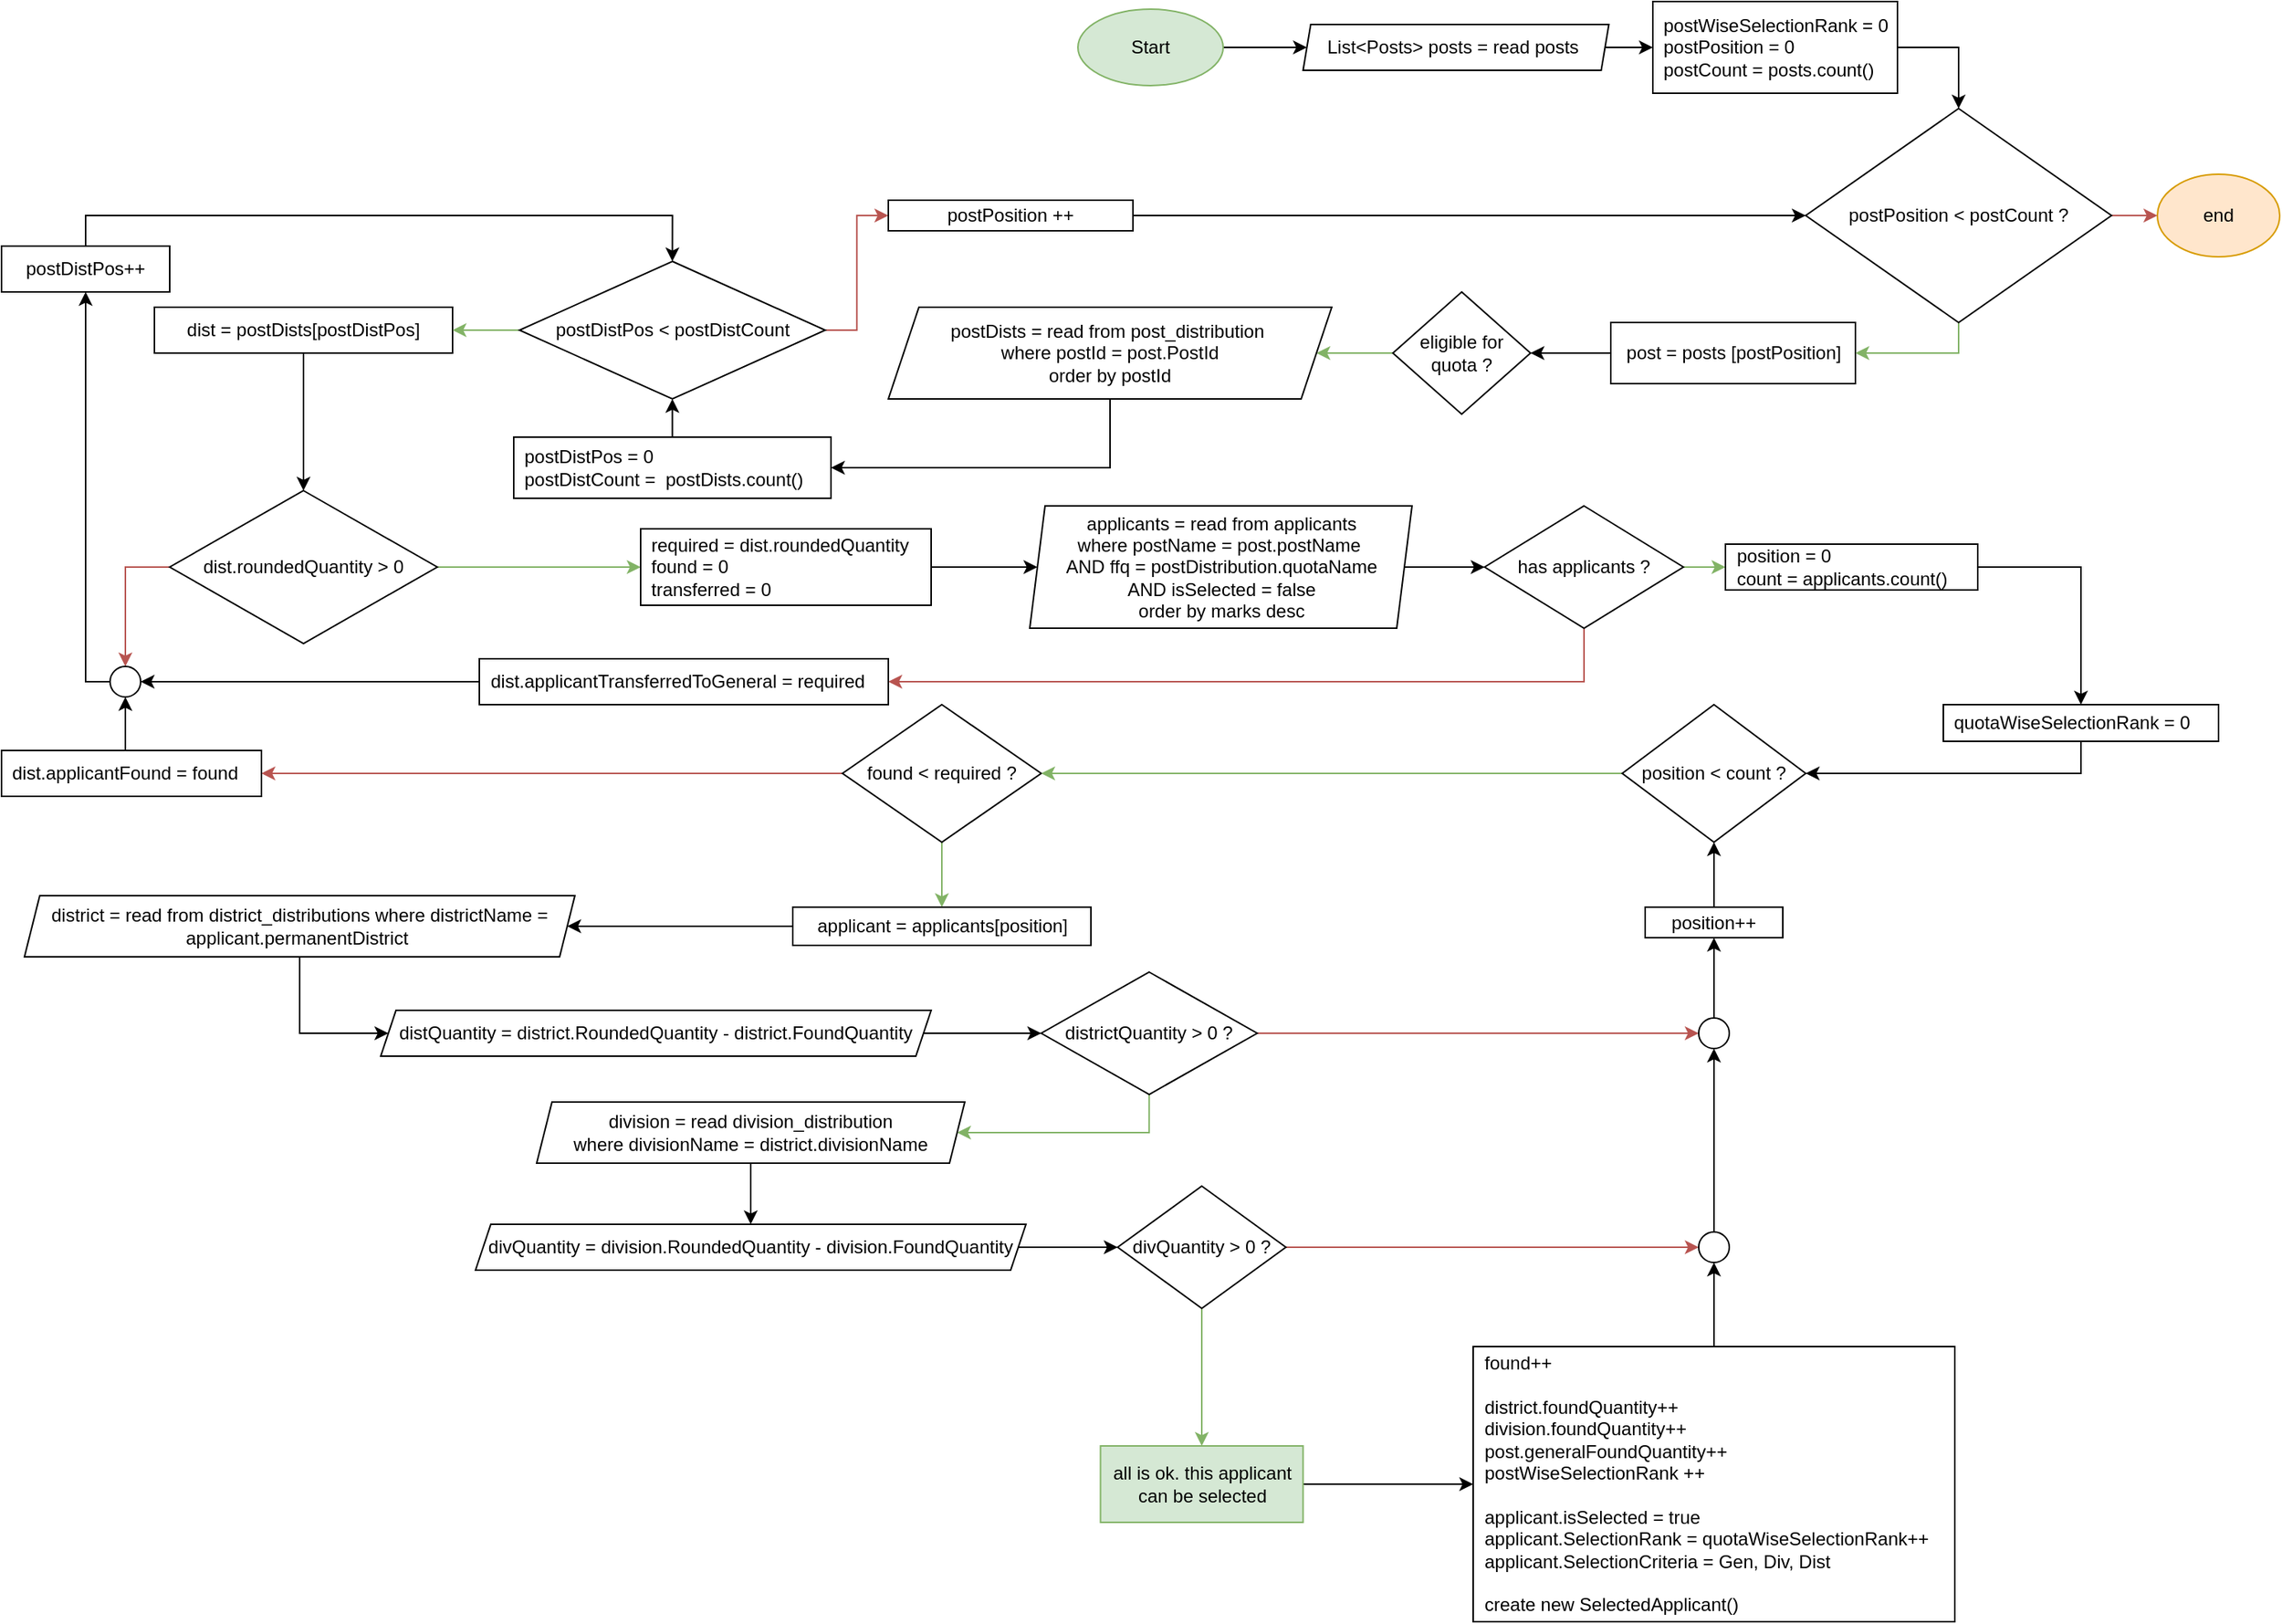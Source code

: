 <mxfile version="13.9.9" type="device"><diagram id="9UJMBM8zTuY1LgtH3UNk" name="Page-1"><mxGraphModel dx="2724" dy="1966" grid="1" gridSize="10" guides="1" tooltips="1" connect="1" arrows="1" fold="1" page="1" pageScale="1" pageWidth="850" pageHeight="1100" math="0" shadow="0"><root><mxCell id="0"/><mxCell id="1" parent="0"/><mxCell id="FHTp7uC5jlHnjgan6pRd-61" style="edgeStyle=orthogonalEdgeStyle;rounded=0;orthogonalLoop=1;jettySize=auto;html=1;exitX=1;exitY=0.5;exitDx=0;exitDy=0;" edge="1" parent="1" source="FHTp7uC5jlHnjgan6pRd-1" target="FHTp7uC5jlHnjgan6pRd-2"><mxGeometry relative="1" as="geometry"/></mxCell><mxCell id="FHTp7uC5jlHnjgan6pRd-1" value="Start" style="ellipse;whiteSpace=wrap;html=1;fillColor=#d5e8d4;strokeColor=#82b366;" vertex="1" parent="1"><mxGeometry x="-96" y="-395" width="95" height="50" as="geometry"/></mxCell><mxCell id="FHTp7uC5jlHnjgan6pRd-147" style="edgeStyle=orthogonalEdgeStyle;rounded=0;orthogonalLoop=1;jettySize=auto;html=1;exitX=1;exitY=0.5;exitDx=0;exitDy=0;entryX=0;entryY=0.5;entryDx=0;entryDy=0;" edge="1" parent="1" source="FHTp7uC5jlHnjgan6pRd-2" target="FHTp7uC5jlHnjgan6pRd-98"><mxGeometry relative="1" as="geometry"/></mxCell><mxCell id="FHTp7uC5jlHnjgan6pRd-2" value="List&amp;lt;Posts&amp;gt; posts = read posts&amp;nbsp;" style="shape=parallelogram;perimeter=parallelogramPerimeter;whiteSpace=wrap;html=1;fixedSize=1;size=5;" vertex="1" parent="1"><mxGeometry x="51.25" y="-385" width="200" height="30" as="geometry"/></mxCell><mxCell id="FHTp7uC5jlHnjgan6pRd-149" style="edgeStyle=orthogonalEdgeStyle;rounded=0;orthogonalLoop=1;jettySize=auto;html=1;entryX=1;entryY=0.5;entryDx=0;entryDy=0;fillColor=#d5e8d4;strokeColor=#82b366;" edge="1" parent="1" source="FHTp7uC5jlHnjgan6pRd-3" target="FHTp7uC5jlHnjgan6pRd-59"><mxGeometry relative="1" as="geometry"/></mxCell><mxCell id="FHTp7uC5jlHnjgan6pRd-3" value="eligible for quota ?" style="rhombus;whiteSpace=wrap;html=1;" vertex="1" parent="1"><mxGeometry x="110" y="-210" width="90" height="80" as="geometry"/></mxCell><mxCell id="FHTp7uC5jlHnjgan6pRd-16" value="applicant = applicants[position]" style="rounded=0;whiteSpace=wrap;html=1;" vertex="1" parent="1"><mxGeometry x="-282.5" y="192.5" width="195" height="25" as="geometry"/></mxCell><mxCell id="FHTp7uC5jlHnjgan6pRd-160" style="edgeStyle=orthogonalEdgeStyle;rounded=0;orthogonalLoop=1;jettySize=auto;html=1;exitX=0.5;exitY=1;exitDx=0;exitDy=0;entryX=0;entryY=0.5;entryDx=0;entryDy=0;" edge="1" parent="1" source="FHTp7uC5jlHnjgan6pRd-22" target="FHTp7uC5jlHnjgan6pRd-24"><mxGeometry relative="1" as="geometry"><Array as="points"><mxPoint x="-605" y="275"/></Array></mxGeometry></mxCell><mxCell id="FHTp7uC5jlHnjgan6pRd-22" value="district = read from district_distributions where districtName = applicant.permanentDistrict&amp;nbsp;" style="shape=parallelogram;perimeter=parallelogramPerimeter;whiteSpace=wrap;html=1;fixedSize=1;size=10;" vertex="1" parent="1"><mxGeometry x="-785" y="185" width="360" height="40" as="geometry"/></mxCell><mxCell id="FHTp7uC5jlHnjgan6pRd-27" style="edgeStyle=orthogonalEdgeStyle;rounded=0;orthogonalLoop=1;jettySize=auto;html=1;exitX=1;exitY=0.5;exitDx=0;exitDy=0;entryX=0;entryY=0.5;entryDx=0;entryDy=0;" edge="1" parent="1" source="FHTp7uC5jlHnjgan6pRd-24" target="FHTp7uC5jlHnjgan6pRd-26"><mxGeometry relative="1" as="geometry"/></mxCell><mxCell id="FHTp7uC5jlHnjgan6pRd-24" value="distQuantity = district.RoundedQuantity - district.FoundQuantity" style="shape=parallelogram;perimeter=parallelogramPerimeter;whiteSpace=wrap;html=1;fixedSize=1;size=10;" vertex="1" parent="1"><mxGeometry x="-552" y="260" width="360" height="30" as="geometry"/></mxCell><mxCell id="FHTp7uC5jlHnjgan6pRd-48" style="edgeStyle=orthogonalEdgeStyle;rounded=0;orthogonalLoop=1;jettySize=auto;html=1;entryX=0;entryY=0.5;entryDx=0;entryDy=0;fillColor=#f8cecc;strokeColor=#b85450;exitX=1;exitY=0.5;exitDx=0;exitDy=0;" edge="1" parent="1" source="FHTp7uC5jlHnjgan6pRd-26" target="FHTp7uC5jlHnjgan6pRd-46"><mxGeometry relative="1" as="geometry"><mxPoint x="-10" y="1060" as="sourcePoint"/></mxGeometry></mxCell><mxCell id="FHTp7uC5jlHnjgan6pRd-153" style="edgeStyle=orthogonalEdgeStyle;rounded=0;orthogonalLoop=1;jettySize=auto;html=1;entryX=1;entryY=0.5;entryDx=0;entryDy=0;exitX=0.5;exitY=1;exitDx=0;exitDy=0;fillColor=#d5e8d4;strokeColor=#82b366;" edge="1" parent="1" source="FHTp7uC5jlHnjgan6pRd-26" target="FHTp7uC5jlHnjgan6pRd-28"><mxGeometry relative="1" as="geometry"><Array as="points"><mxPoint x="-49" y="340"/></Array></mxGeometry></mxCell><mxCell id="FHTp7uC5jlHnjgan6pRd-26" value="districtQuantity &amp;gt; 0 ?" style="rhombus;whiteSpace=wrap;html=1;" vertex="1" parent="1"><mxGeometry x="-120" y="235" width="141.25" height="80" as="geometry"/></mxCell><mxCell id="FHTp7uC5jlHnjgan6pRd-32" style="edgeStyle=orthogonalEdgeStyle;rounded=0;orthogonalLoop=1;jettySize=auto;html=1;exitX=0.5;exitY=1;exitDx=0;exitDy=0;entryX=0.5;entryY=0;entryDx=0;entryDy=0;" edge="1" parent="1" source="FHTp7uC5jlHnjgan6pRd-28" target="FHTp7uC5jlHnjgan6pRd-30"><mxGeometry relative="1" as="geometry"/></mxCell><mxCell id="FHTp7uC5jlHnjgan6pRd-28" value="division = read division_distribution &lt;br&gt;where divisionName = district.divisionName" style="shape=parallelogram;perimeter=parallelogramPerimeter;whiteSpace=wrap;html=1;fixedSize=1;size=10;" vertex="1" parent="1"><mxGeometry x="-450" y="320" width="280" height="40" as="geometry"/></mxCell><mxCell id="FHTp7uC5jlHnjgan6pRd-33" style="edgeStyle=orthogonalEdgeStyle;rounded=0;orthogonalLoop=1;jettySize=auto;html=1;exitX=1;exitY=0.5;exitDx=0;exitDy=0;" edge="1" parent="1" source="FHTp7uC5jlHnjgan6pRd-30" target="FHTp7uC5jlHnjgan6pRd-31"><mxGeometry relative="1" as="geometry"/></mxCell><mxCell id="FHTp7uC5jlHnjgan6pRd-30" value="divQuantity = division.RoundedQuantity - division.FoundQuantity" style="shape=parallelogram;perimeter=parallelogramPerimeter;whiteSpace=wrap;html=1;fixedSize=1;size=10;" vertex="1" parent="1"><mxGeometry x="-490" y="400" width="360" height="30" as="geometry"/></mxCell><mxCell id="FHTp7uC5jlHnjgan6pRd-35" style="edgeStyle=orthogonalEdgeStyle;rounded=0;orthogonalLoop=1;jettySize=auto;html=1;exitX=0.5;exitY=1;exitDx=0;exitDy=0;entryX=0.5;entryY=0;entryDx=0;entryDy=0;fillColor=#d5e8d4;strokeColor=#82b366;" edge="1" parent="1" source="FHTp7uC5jlHnjgan6pRd-31" target="FHTp7uC5jlHnjgan6pRd-40"><mxGeometry relative="1" as="geometry"/></mxCell><mxCell id="FHTp7uC5jlHnjgan6pRd-45" style="edgeStyle=orthogonalEdgeStyle;rounded=0;orthogonalLoop=1;jettySize=auto;html=1;exitX=1;exitY=0.5;exitDx=0;exitDy=0;entryX=0;entryY=0.5;entryDx=0;entryDy=0;fillColor=#f8cecc;strokeColor=#b85450;" edge="1" parent="1" source="FHTp7uC5jlHnjgan6pRd-31" target="FHTp7uC5jlHnjgan6pRd-42"><mxGeometry relative="1" as="geometry"/></mxCell><mxCell id="FHTp7uC5jlHnjgan6pRd-31" value="divQuantity &amp;gt; 0 ?" style="rhombus;whiteSpace=wrap;html=1;" vertex="1" parent="1"><mxGeometry x="-70" y="375" width="110" height="80" as="geometry"/></mxCell><mxCell id="FHTp7uC5jlHnjgan6pRd-44" style="edgeStyle=orthogonalEdgeStyle;rounded=0;orthogonalLoop=1;jettySize=auto;html=1;entryX=0.5;entryY=1;entryDx=0;entryDy=0;exitX=0.5;exitY=0;exitDx=0;exitDy=0;" edge="1" parent="1" source="FHTp7uC5jlHnjgan6pRd-34" target="FHTp7uC5jlHnjgan6pRd-42"><mxGeometry relative="1" as="geometry"><mxPoint x="-441" y="1596.5" as="sourcePoint"/></mxGeometry></mxCell><mxCell id="FHTp7uC5jlHnjgan6pRd-34" value="found++&lt;br&gt;&lt;br&gt;district.foundQuantity++&lt;br&gt;division.foundQuantity++&lt;br&gt;post.generalFoundQuantity++&lt;br&gt;&lt;span style=&quot;text-align: center&quot;&gt;postWiseSelectionRank ++&lt;br&gt;&lt;/span&gt;&lt;br&gt;applicant.isSelected = true&lt;br&gt;applicant.SelectionRank = quotaWiseSelectionRank++&lt;br&gt;applicant.SelectionCriteria = Gen, Div, Dist&lt;br&gt;&lt;br&gt;create new SelectedApplicant()" style="rounded=0;whiteSpace=wrap;html=1;align=left;spacingLeft=5;spacingTop=4;spacingBottom=5;" vertex="1" parent="1"><mxGeometry x="162.5" y="480" width="315" height="180" as="geometry"/></mxCell><mxCell id="FHTp7uC5jlHnjgan6pRd-55" style="edgeStyle=orthogonalEdgeStyle;rounded=0;orthogonalLoop=1;jettySize=auto;html=1;exitX=0.5;exitY=1;exitDx=0;exitDy=0;entryX=1;entryY=0.5;entryDx=0;entryDy=0;" edge="1" parent="1" source="FHTp7uC5jlHnjgan6pRd-37" target="FHTp7uC5jlHnjgan6pRd-130"><mxGeometry relative="1" as="geometry"/></mxCell><mxCell id="FHTp7uC5jlHnjgan6pRd-37" value="quotaWiseSelectionRank = 0" style="rounded=0;whiteSpace=wrap;html=1;align=left;spacingLeft=5;" vertex="1" parent="1"><mxGeometry x="470" y="60" width="180" height="24" as="geometry"/></mxCell><mxCell id="FHTp7uC5jlHnjgan6pRd-41" style="edgeStyle=orthogonalEdgeStyle;rounded=0;orthogonalLoop=1;jettySize=auto;html=1;exitX=1;exitY=0.5;exitDx=0;exitDy=0;entryX=0;entryY=0.5;entryDx=0;entryDy=0;" edge="1" parent="1" source="FHTp7uC5jlHnjgan6pRd-40" target="FHTp7uC5jlHnjgan6pRd-34"><mxGeometry relative="1" as="geometry"><mxPoint x="-316" y="1596.286" as="targetPoint"/></mxGeometry></mxCell><mxCell id="FHTp7uC5jlHnjgan6pRd-40" value="all is ok. this applicant can be selected" style="rounded=0;whiteSpace=wrap;html=1;align=center;fillColor=#d5e8d4;strokeColor=#82b366;" vertex="1" parent="1"><mxGeometry x="-81.25" y="545" width="132.5" height="50" as="geometry"/></mxCell><mxCell id="FHTp7uC5jlHnjgan6pRd-43" style="edgeStyle=orthogonalEdgeStyle;rounded=0;orthogonalLoop=1;jettySize=auto;html=1;exitX=0.5;exitY=0;exitDx=0;exitDy=0;entryX=0.5;entryY=1;entryDx=0;entryDy=0;" edge="1" parent="1" source="FHTp7uC5jlHnjgan6pRd-46" target="FHTp7uC5jlHnjgan6pRd-50"><mxGeometry relative="1" as="geometry"><mxPoint x="-441" y="1096" as="targetPoint"/></mxGeometry></mxCell><mxCell id="FHTp7uC5jlHnjgan6pRd-42" value="" style="ellipse;whiteSpace=wrap;html=1;aspect=fixed;align=center;" vertex="1" parent="1"><mxGeometry x="310" y="405" width="20" height="20" as="geometry"/></mxCell><mxCell id="FHTp7uC5jlHnjgan6pRd-46" value="" style="ellipse;whiteSpace=wrap;html=1;aspect=fixed;align=center;" vertex="1" parent="1"><mxGeometry x="310" y="265" width="20" height="20" as="geometry"/></mxCell><mxCell id="FHTp7uC5jlHnjgan6pRd-47" style="edgeStyle=orthogonalEdgeStyle;rounded=0;orthogonalLoop=1;jettySize=auto;html=1;exitX=0.5;exitY=0;exitDx=0;exitDy=0;entryX=0.5;entryY=1;entryDx=0;entryDy=0;" edge="1" parent="1" source="FHTp7uC5jlHnjgan6pRd-42" target="FHTp7uC5jlHnjgan6pRd-46"><mxGeometry relative="1" as="geometry"><mxPoint x="-421" y="1450" as="sourcePoint"/><mxPoint x="-211" y="920.0" as="targetPoint"/></mxGeometry></mxCell><mxCell id="FHTp7uC5jlHnjgan6pRd-51" style="edgeStyle=orthogonalEdgeStyle;rounded=0;orthogonalLoop=1;jettySize=auto;html=1;exitX=0;exitY=0.5;exitDx=0;exitDy=0;entryX=1;entryY=0.5;entryDx=0;entryDy=0;" edge="1" parent="1" source="FHTp7uC5jlHnjgan6pRd-16" target="FHTp7uC5jlHnjgan6pRd-22"><mxGeometry relative="1" as="geometry"><mxPoint x="-180" y="740" as="sourcePoint"/><mxPoint x="-40" y="800" as="targetPoint"/></mxGeometry></mxCell><mxCell id="FHTp7uC5jlHnjgan6pRd-133" style="edgeStyle=orthogonalEdgeStyle;rounded=0;orthogonalLoop=1;jettySize=auto;html=1;entryX=0.5;entryY=1;entryDx=0;entryDy=0;exitX=0.5;exitY=0;exitDx=0;exitDy=0;" edge="1" parent="1" source="FHTp7uC5jlHnjgan6pRd-50" target="FHTp7uC5jlHnjgan6pRd-130"><mxGeometry relative="1" as="geometry"/></mxCell><mxCell id="FHTp7uC5jlHnjgan6pRd-50" value="position++" style="rounded=0;whiteSpace=wrap;html=1;" vertex="1" parent="1"><mxGeometry x="275" y="192.5" width="90" height="20" as="geometry"/></mxCell><mxCell id="FHTp7uC5jlHnjgan6pRd-156" style="edgeStyle=orthogonalEdgeStyle;rounded=0;orthogonalLoop=1;jettySize=auto;html=1;entryX=1;entryY=0.5;entryDx=0;entryDy=0;exitX=0.5;exitY=1;exitDx=0;exitDy=0;" edge="1" parent="1" source="FHTp7uC5jlHnjgan6pRd-59" target="FHTp7uC5jlHnjgan6pRd-154"><mxGeometry relative="1" as="geometry"/></mxCell><mxCell id="FHTp7uC5jlHnjgan6pRd-59" value="postDists = read from post_distribution&amp;nbsp;&lt;br&gt;where postId = post.PostId&lt;br&gt;order by postId" style="shape=parallelogram;perimeter=parallelogramPerimeter;whiteSpace=wrap;html=1;fixedSize=1;align=center;" vertex="1" parent="1"><mxGeometry x="-220" y="-200" width="290" height="60" as="geometry"/></mxCell><mxCell id="FHTp7uC5jlHnjgan6pRd-148" style="edgeStyle=orthogonalEdgeStyle;rounded=0;orthogonalLoop=1;jettySize=auto;html=1;exitX=1;exitY=0.5;exitDx=0;exitDy=0;entryX=0;entryY=0.5;entryDx=0;entryDy=0;fillColor=#f8cecc;strokeColor=#b85450;" edge="1" parent="1" source="FHTp7uC5jlHnjgan6pRd-155" target="FHTp7uC5jlHnjgan6pRd-109"><mxGeometry relative="1" as="geometry"><mxPoint x="-332.5" y="-220" as="sourcePoint"/></mxGeometry></mxCell><mxCell id="FHTp7uC5jlHnjgan6pRd-69" value="dist = postDists[postDistPos]" style="rounded=0;whiteSpace=wrap;html=1;align=center;" vertex="1" parent="1"><mxGeometry x="-700" y="-200" width="195" height="30" as="geometry"/></mxCell><mxCell id="FHTp7uC5jlHnjgan6pRd-141" style="edgeStyle=orthogonalEdgeStyle;rounded=0;orthogonalLoop=1;jettySize=auto;html=1;exitX=1;exitY=0.5;exitDx=0;exitDy=0;entryX=0;entryY=0.5;entryDx=0;entryDy=0;" edge="1" parent="1" source="FHTp7uC5jlHnjgan6pRd-71" target="FHTp7uC5jlHnjgan6pRd-73"><mxGeometry relative="1" as="geometry"/></mxCell><mxCell id="FHTp7uC5jlHnjgan6pRd-71" value="applicants = read from applicants &lt;br&gt;where postName = post.postName&amp;nbsp;&lt;br&gt;AND ffq = postDistribution.quotaName&lt;br&gt;AND isSelected = false&lt;br&gt;order by marks desc" style="shape=parallelogram;perimeter=parallelogramPerimeter;whiteSpace=wrap;html=1;fixedSize=1;size=10;" vertex="1" parent="1"><mxGeometry x="-127.5" y="-70" width="250" height="80" as="geometry"/></mxCell><mxCell id="FHTp7uC5jlHnjgan6pRd-76" style="edgeStyle=orthogonalEdgeStyle;rounded=0;orthogonalLoop=1;jettySize=auto;html=1;exitX=1;exitY=0.5;exitDx=0;exitDy=0;entryX=0;entryY=0.5;entryDx=0;entryDy=0;fillColor=#d5e8d4;strokeColor=#82b366;" edge="1" parent="1" source="FHTp7uC5jlHnjgan6pRd-73" target="FHTp7uC5jlHnjgan6pRd-91"><mxGeometry relative="1" as="geometry"><mxPoint x="-255" y="368" as="targetPoint"/></mxGeometry></mxCell><mxCell id="FHTp7uC5jlHnjgan6pRd-83" style="edgeStyle=orthogonalEdgeStyle;rounded=0;orthogonalLoop=1;jettySize=auto;html=1;exitX=0.5;exitY=1;exitDx=0;exitDy=0;entryX=1;entryY=0.5;entryDx=0;entryDy=0;fillColor=#f8cecc;strokeColor=#b85450;" edge="1" parent="1" source="FHTp7uC5jlHnjgan6pRd-73" target="FHTp7uC5jlHnjgan6pRd-118"><mxGeometry relative="1" as="geometry"><mxPoint x="-1010" y="783" as="targetPoint"/></mxGeometry></mxCell><mxCell id="FHTp7uC5jlHnjgan6pRd-73" value="has applicants ?" style="rhombus;whiteSpace=wrap;html=1;" vertex="1" parent="1"><mxGeometry x="170" y="-70" width="130" height="80" as="geometry"/></mxCell><mxCell id="FHTp7uC5jlHnjgan6pRd-79" value="end" style="ellipse;whiteSpace=wrap;html=1;align=center;fillColor=#ffe6cc;strokeColor=#d79b00;" vertex="1" parent="1"><mxGeometry x="610" y="-287" width="80" height="54" as="geometry"/></mxCell><mxCell id="FHTp7uC5jlHnjgan6pRd-121" style="edgeStyle=orthogonalEdgeStyle;rounded=0;orthogonalLoop=1;jettySize=auto;html=1;exitX=1;exitY=0.5;exitDx=0;exitDy=0;entryX=0.5;entryY=0;entryDx=0;entryDy=0;" edge="1" parent="1" source="FHTp7uC5jlHnjgan6pRd-91" target="FHTp7uC5jlHnjgan6pRd-37"><mxGeometry relative="1" as="geometry"/></mxCell><mxCell id="FHTp7uC5jlHnjgan6pRd-91" value="position = 0&lt;br&gt;count = applicants.count()" style="rounded=0;whiteSpace=wrap;html=1;align=left;spacingLeft=5;" vertex="1" parent="1"><mxGeometry x="327.5" y="-45" width="165" height="30" as="geometry"/></mxCell><mxCell id="FHTp7uC5jlHnjgan6pRd-99" style="edgeStyle=orthogonalEdgeStyle;rounded=0;orthogonalLoop=1;jettySize=auto;html=1;entryX=1;entryY=0.5;entryDx=0;entryDy=0;exitX=0;exitY=0.5;exitDx=0;exitDy=0;" edge="1" parent="1" source="FHTp7uC5jlHnjgan6pRd-110" target="FHTp7uC5jlHnjgan6pRd-3"><mxGeometry relative="1" as="geometry"><mxPoint x="350" y="-217" as="targetPoint"/></mxGeometry></mxCell><mxCell id="FHTp7uC5jlHnjgan6pRd-144" style="edgeStyle=orthogonalEdgeStyle;rounded=0;orthogonalLoop=1;jettySize=auto;html=1;entryX=0.5;entryY=0;entryDx=0;entryDy=0;exitX=1;exitY=0.5;exitDx=0;exitDy=0;" edge="1" parent="1" source="FHTp7uC5jlHnjgan6pRd-98" target="FHTp7uC5jlHnjgan6pRd-142"><mxGeometry relative="1" as="geometry"/></mxCell><mxCell id="FHTp7uC5jlHnjgan6pRd-98" value="postWiseSelectionRank = 0&lt;br&gt;postPosition = 0&lt;br&gt;postCount = posts.count()" style="rounded=0;whiteSpace=wrap;html=1;align=left;spacingLeft=5;" vertex="1" parent="1"><mxGeometry x="280" y="-400" width="160" height="60" as="geometry"/></mxCell><mxCell id="FHTp7uC5jlHnjgan6pRd-104" style="edgeStyle=orthogonalEdgeStyle;rounded=0;orthogonalLoop=1;jettySize=auto;html=1;exitX=0;exitY=0.5;exitDx=0;exitDy=0;entryX=0.5;entryY=0;entryDx=0;entryDy=0;fillColor=#f8cecc;strokeColor=#b85450;" edge="1" parent="1" source="FHTp7uC5jlHnjgan6pRd-101" target="FHTp7uC5jlHnjgan6pRd-134"><mxGeometry relative="1" as="geometry"><mxPoint x="-665" y="0.5" as="targetPoint"/></mxGeometry></mxCell><mxCell id="FHTp7uC5jlHnjgan6pRd-151" style="edgeStyle=orthogonalEdgeStyle;rounded=0;orthogonalLoop=1;jettySize=auto;html=1;entryX=0;entryY=0.5;entryDx=0;entryDy=0;fillColor=#d5e8d4;strokeColor=#82b366;" edge="1" parent="1" source="FHTp7uC5jlHnjgan6pRd-101" target="FHTp7uC5jlHnjgan6pRd-116"><mxGeometry relative="1" as="geometry"/></mxCell><mxCell id="FHTp7uC5jlHnjgan6pRd-101" value="dist.roundedQuantity &amp;gt; 0" style="rhombus;whiteSpace=wrap;html=1;" vertex="1" parent="1"><mxGeometry x="-690" y="-80" width="175" height="100" as="geometry"/></mxCell><mxCell id="FHTp7uC5jlHnjgan6pRd-108" style="edgeStyle=orthogonalEdgeStyle;rounded=0;orthogonalLoop=1;jettySize=auto;html=1;exitX=0.5;exitY=0;exitDx=0;exitDy=0;entryX=0.5;entryY=0;entryDx=0;entryDy=0;" edge="1" parent="1" source="FHTp7uC5jlHnjgan6pRd-103" target="FHTp7uC5jlHnjgan6pRd-155"><mxGeometry relative="1" as="geometry"><mxPoint x="-515" y="-95" as="targetPoint"/></mxGeometry></mxCell><mxCell id="FHTp7uC5jlHnjgan6pRd-103" value="postDistPos++" style="rounded=0;whiteSpace=wrap;html=1;align=center;" vertex="1" parent="1"><mxGeometry x="-800" y="-240" width="110" height="30" as="geometry"/></mxCell><mxCell id="FHTp7uC5jlHnjgan6pRd-107" style="edgeStyle=orthogonalEdgeStyle;rounded=0;orthogonalLoop=1;jettySize=auto;html=1;exitX=0.5;exitY=1;exitDx=0;exitDy=0;entryX=0.5;entryY=0;entryDx=0;entryDy=0;" edge="1" parent="1" source="FHTp7uC5jlHnjgan6pRd-69" target="FHTp7uC5jlHnjgan6pRd-101"><mxGeometry relative="1" as="geometry"><mxPoint x="-260" y="-23" as="sourcePoint"/><mxPoint x="-500" y="-110" as="targetPoint"/></mxGeometry></mxCell><mxCell id="FHTp7uC5jlHnjgan6pRd-113" style="edgeStyle=orthogonalEdgeStyle;rounded=0;orthogonalLoop=1;jettySize=auto;html=1;" edge="1" parent="1" source="FHTp7uC5jlHnjgan6pRd-109" target="FHTp7uC5jlHnjgan6pRd-142"><mxGeometry relative="1" as="geometry"/></mxCell><mxCell id="FHTp7uC5jlHnjgan6pRd-109" value="&lt;span style=&quot;text-align: left&quot;&gt;postPosition ++&lt;/span&gt;" style="rounded=0;whiteSpace=wrap;html=1;" vertex="1" parent="1"><mxGeometry x="-220" y="-270" width="160" height="20" as="geometry"/></mxCell><mxCell id="FHTp7uC5jlHnjgan6pRd-110" value="post = posts [postPosition]" style="rounded=0;whiteSpace=wrap;html=1;" vertex="1" parent="1"><mxGeometry x="252.5" y="-190" width="160" height="40" as="geometry"/></mxCell><mxCell id="FHTp7uC5jlHnjgan6pRd-117" style="edgeStyle=orthogonalEdgeStyle;rounded=0;orthogonalLoop=1;jettySize=auto;html=1;exitX=1;exitY=0.5;exitDx=0;exitDy=0;entryX=0;entryY=0.5;entryDx=0;entryDy=0;" edge="1" parent="1" source="FHTp7uC5jlHnjgan6pRd-116" target="FHTp7uC5jlHnjgan6pRd-71"><mxGeometry relative="1" as="geometry"><mxPoint x="-505" y="368" as="targetPoint"/></mxGeometry></mxCell><mxCell id="FHTp7uC5jlHnjgan6pRd-116" value="required = dist.roundedQuantity&lt;br&gt;found = 0&lt;br&gt;transferred = 0" style="rounded=0;whiteSpace=wrap;html=1;align=left;spacingLeft=5;" vertex="1" parent="1"><mxGeometry x="-382" y="-55" width="190" height="50" as="geometry"/></mxCell><mxCell id="FHTp7uC5jlHnjgan6pRd-119" style="edgeStyle=orthogonalEdgeStyle;rounded=0;orthogonalLoop=1;jettySize=auto;html=1;exitX=0;exitY=0.5;exitDx=0;exitDy=0;entryX=1;entryY=0.5;entryDx=0;entryDy=0;" edge="1" parent="1" source="FHTp7uC5jlHnjgan6pRd-118" target="FHTp7uC5jlHnjgan6pRd-134"><mxGeometry relative="1" as="geometry"/></mxCell><mxCell id="FHTp7uC5jlHnjgan6pRd-118" value="dist.applicantTransferredToGeneral = required" style="rounded=0;whiteSpace=wrap;html=1;align=left;spacingLeft=5;" vertex="1" parent="1"><mxGeometry x="-487.5" y="30" width="267.5" height="30" as="geometry"/></mxCell><mxCell id="FHTp7uC5jlHnjgan6pRd-123" style="edgeStyle=orthogonalEdgeStyle;rounded=0;orthogonalLoop=1;jettySize=auto;html=1;exitX=0.5;exitY=1;exitDx=0;exitDy=0;entryX=0.5;entryY=0;entryDx=0;entryDy=0;fillColor=#d5e8d4;strokeColor=#82b366;" edge="1" parent="1" source="FHTp7uC5jlHnjgan6pRd-122" target="FHTp7uC5jlHnjgan6pRd-16"><mxGeometry relative="1" as="geometry"/></mxCell><mxCell id="FHTp7uC5jlHnjgan6pRd-126" style="edgeStyle=orthogonalEdgeStyle;rounded=0;orthogonalLoop=1;jettySize=auto;html=1;exitX=0;exitY=0.5;exitDx=0;exitDy=0;entryX=1;entryY=0.5;entryDx=0;entryDy=0;fillColor=#f8cecc;strokeColor=#b85450;" edge="1" parent="1" source="FHTp7uC5jlHnjgan6pRd-122" target="FHTp7uC5jlHnjgan6pRd-125"><mxGeometry relative="1" as="geometry"/></mxCell><mxCell id="FHTp7uC5jlHnjgan6pRd-122" value="found &amp;lt; required ?" style="rhombus;whiteSpace=wrap;html=1;" vertex="1" parent="1"><mxGeometry x="-250" y="60" width="130" height="90" as="geometry"/></mxCell><mxCell id="FHTp7uC5jlHnjgan6pRd-127" style="edgeStyle=orthogonalEdgeStyle;rounded=0;orthogonalLoop=1;jettySize=auto;html=1;exitX=0;exitY=0.5;exitDx=0;exitDy=0;entryX=0.5;entryY=1;entryDx=0;entryDy=0;" edge="1" parent="1" source="FHTp7uC5jlHnjgan6pRd-134" target="FHTp7uC5jlHnjgan6pRd-103"><mxGeometry relative="1" as="geometry"><mxPoint x="-740" y="49" as="targetPoint"/><Array as="points"><mxPoint x="-745" y="45"/></Array></mxGeometry></mxCell><mxCell id="FHTp7uC5jlHnjgan6pRd-140" style="edgeStyle=orthogonalEdgeStyle;rounded=0;orthogonalLoop=1;jettySize=auto;html=1;exitX=0.5;exitY=0;exitDx=0;exitDy=0;entryX=0.5;entryY=1;entryDx=0;entryDy=0;" edge="1" parent="1" source="FHTp7uC5jlHnjgan6pRd-125" target="FHTp7uC5jlHnjgan6pRd-134"><mxGeometry relative="1" as="geometry"/></mxCell><mxCell id="FHTp7uC5jlHnjgan6pRd-125" value="dist.applicantFound = found" style="rounded=0;whiteSpace=wrap;html=1;align=left;spacingLeft=5;" vertex="1" parent="1"><mxGeometry x="-800" y="90" width="170" height="30" as="geometry"/></mxCell><mxCell id="FHTp7uC5jlHnjgan6pRd-132" style="edgeStyle=orthogonalEdgeStyle;rounded=0;orthogonalLoop=1;jettySize=auto;html=1;exitX=0;exitY=0.5;exitDx=0;exitDy=0;entryX=1;entryY=0.5;entryDx=0;entryDy=0;fillColor=#d5e8d4;strokeColor=#82b366;" edge="1" parent="1" source="FHTp7uC5jlHnjgan6pRd-130" target="FHTp7uC5jlHnjgan6pRd-122"><mxGeometry relative="1" as="geometry"/></mxCell><mxCell id="FHTp7uC5jlHnjgan6pRd-130" value="position &amp;lt; count ?" style="rhombus;whiteSpace=wrap;html=1;" vertex="1" parent="1"><mxGeometry x="260" y="60" width="120" height="90" as="geometry"/></mxCell><mxCell id="FHTp7uC5jlHnjgan6pRd-134" value="" style="ellipse;whiteSpace=wrap;html=1;aspect=fixed;align=center;" vertex="1" parent="1"><mxGeometry x="-729" y="35" width="20" height="20" as="geometry"/></mxCell><mxCell id="FHTp7uC5jlHnjgan6pRd-146" style="edgeStyle=orthogonalEdgeStyle;rounded=0;orthogonalLoop=1;jettySize=auto;html=1;exitX=1;exitY=0.5;exitDx=0;exitDy=0;fillColor=#f8cecc;strokeColor=#b85450;" edge="1" parent="1" source="FHTp7uC5jlHnjgan6pRd-142" target="FHTp7uC5jlHnjgan6pRd-79"><mxGeometry relative="1" as="geometry"/></mxCell><mxCell id="FHTp7uC5jlHnjgan6pRd-150" style="edgeStyle=orthogonalEdgeStyle;rounded=0;orthogonalLoop=1;jettySize=auto;html=1;entryX=1;entryY=0.5;entryDx=0;entryDy=0;fillColor=#d5e8d4;strokeColor=#82b366;" edge="1" parent="1" source="FHTp7uC5jlHnjgan6pRd-142" target="FHTp7uC5jlHnjgan6pRd-110"><mxGeometry relative="1" as="geometry"/></mxCell><mxCell id="FHTp7uC5jlHnjgan6pRd-142" value="postPosition &amp;lt; postCount ?" style="rhombus;whiteSpace=wrap;html=1;" vertex="1" parent="1"><mxGeometry x="380" y="-330" width="200" height="140" as="geometry"/></mxCell><mxCell id="FHTp7uC5jlHnjgan6pRd-157" style="edgeStyle=orthogonalEdgeStyle;rounded=0;orthogonalLoop=1;jettySize=auto;html=1;entryX=0.5;entryY=1;entryDx=0;entryDy=0;" edge="1" parent="1" source="FHTp7uC5jlHnjgan6pRd-154" target="FHTp7uC5jlHnjgan6pRd-155"><mxGeometry relative="1" as="geometry"/></mxCell><mxCell id="FHTp7uC5jlHnjgan6pRd-154" value="postDistPos = 0&lt;br&gt;postDistCount =&amp;nbsp;&lt;span style=&quot;text-align: center&quot;&gt;&amp;nbsp;postDists&lt;/span&gt;.count()" style="rounded=0;whiteSpace=wrap;html=1;align=left;spacingLeft=5;" vertex="1" parent="1"><mxGeometry x="-465" y="-115" width="207.5" height="40" as="geometry"/></mxCell><mxCell id="FHTp7uC5jlHnjgan6pRd-159" style="edgeStyle=orthogonalEdgeStyle;rounded=0;orthogonalLoop=1;jettySize=auto;html=1;entryX=1;entryY=0.5;entryDx=0;entryDy=0;fillColor=#d5e8d4;strokeColor=#82b366;" edge="1" parent="1" source="FHTp7uC5jlHnjgan6pRd-155" target="FHTp7uC5jlHnjgan6pRd-69"><mxGeometry relative="1" as="geometry"/></mxCell><mxCell id="FHTp7uC5jlHnjgan6pRd-155" value="postDistPos &amp;lt; postDistCount" style="rhombus;whiteSpace=wrap;html=1;align=center;" vertex="1" parent="1"><mxGeometry x="-461.25" y="-230" width="200" height="90" as="geometry"/></mxCell></root></mxGraphModel></diagram></mxfile>